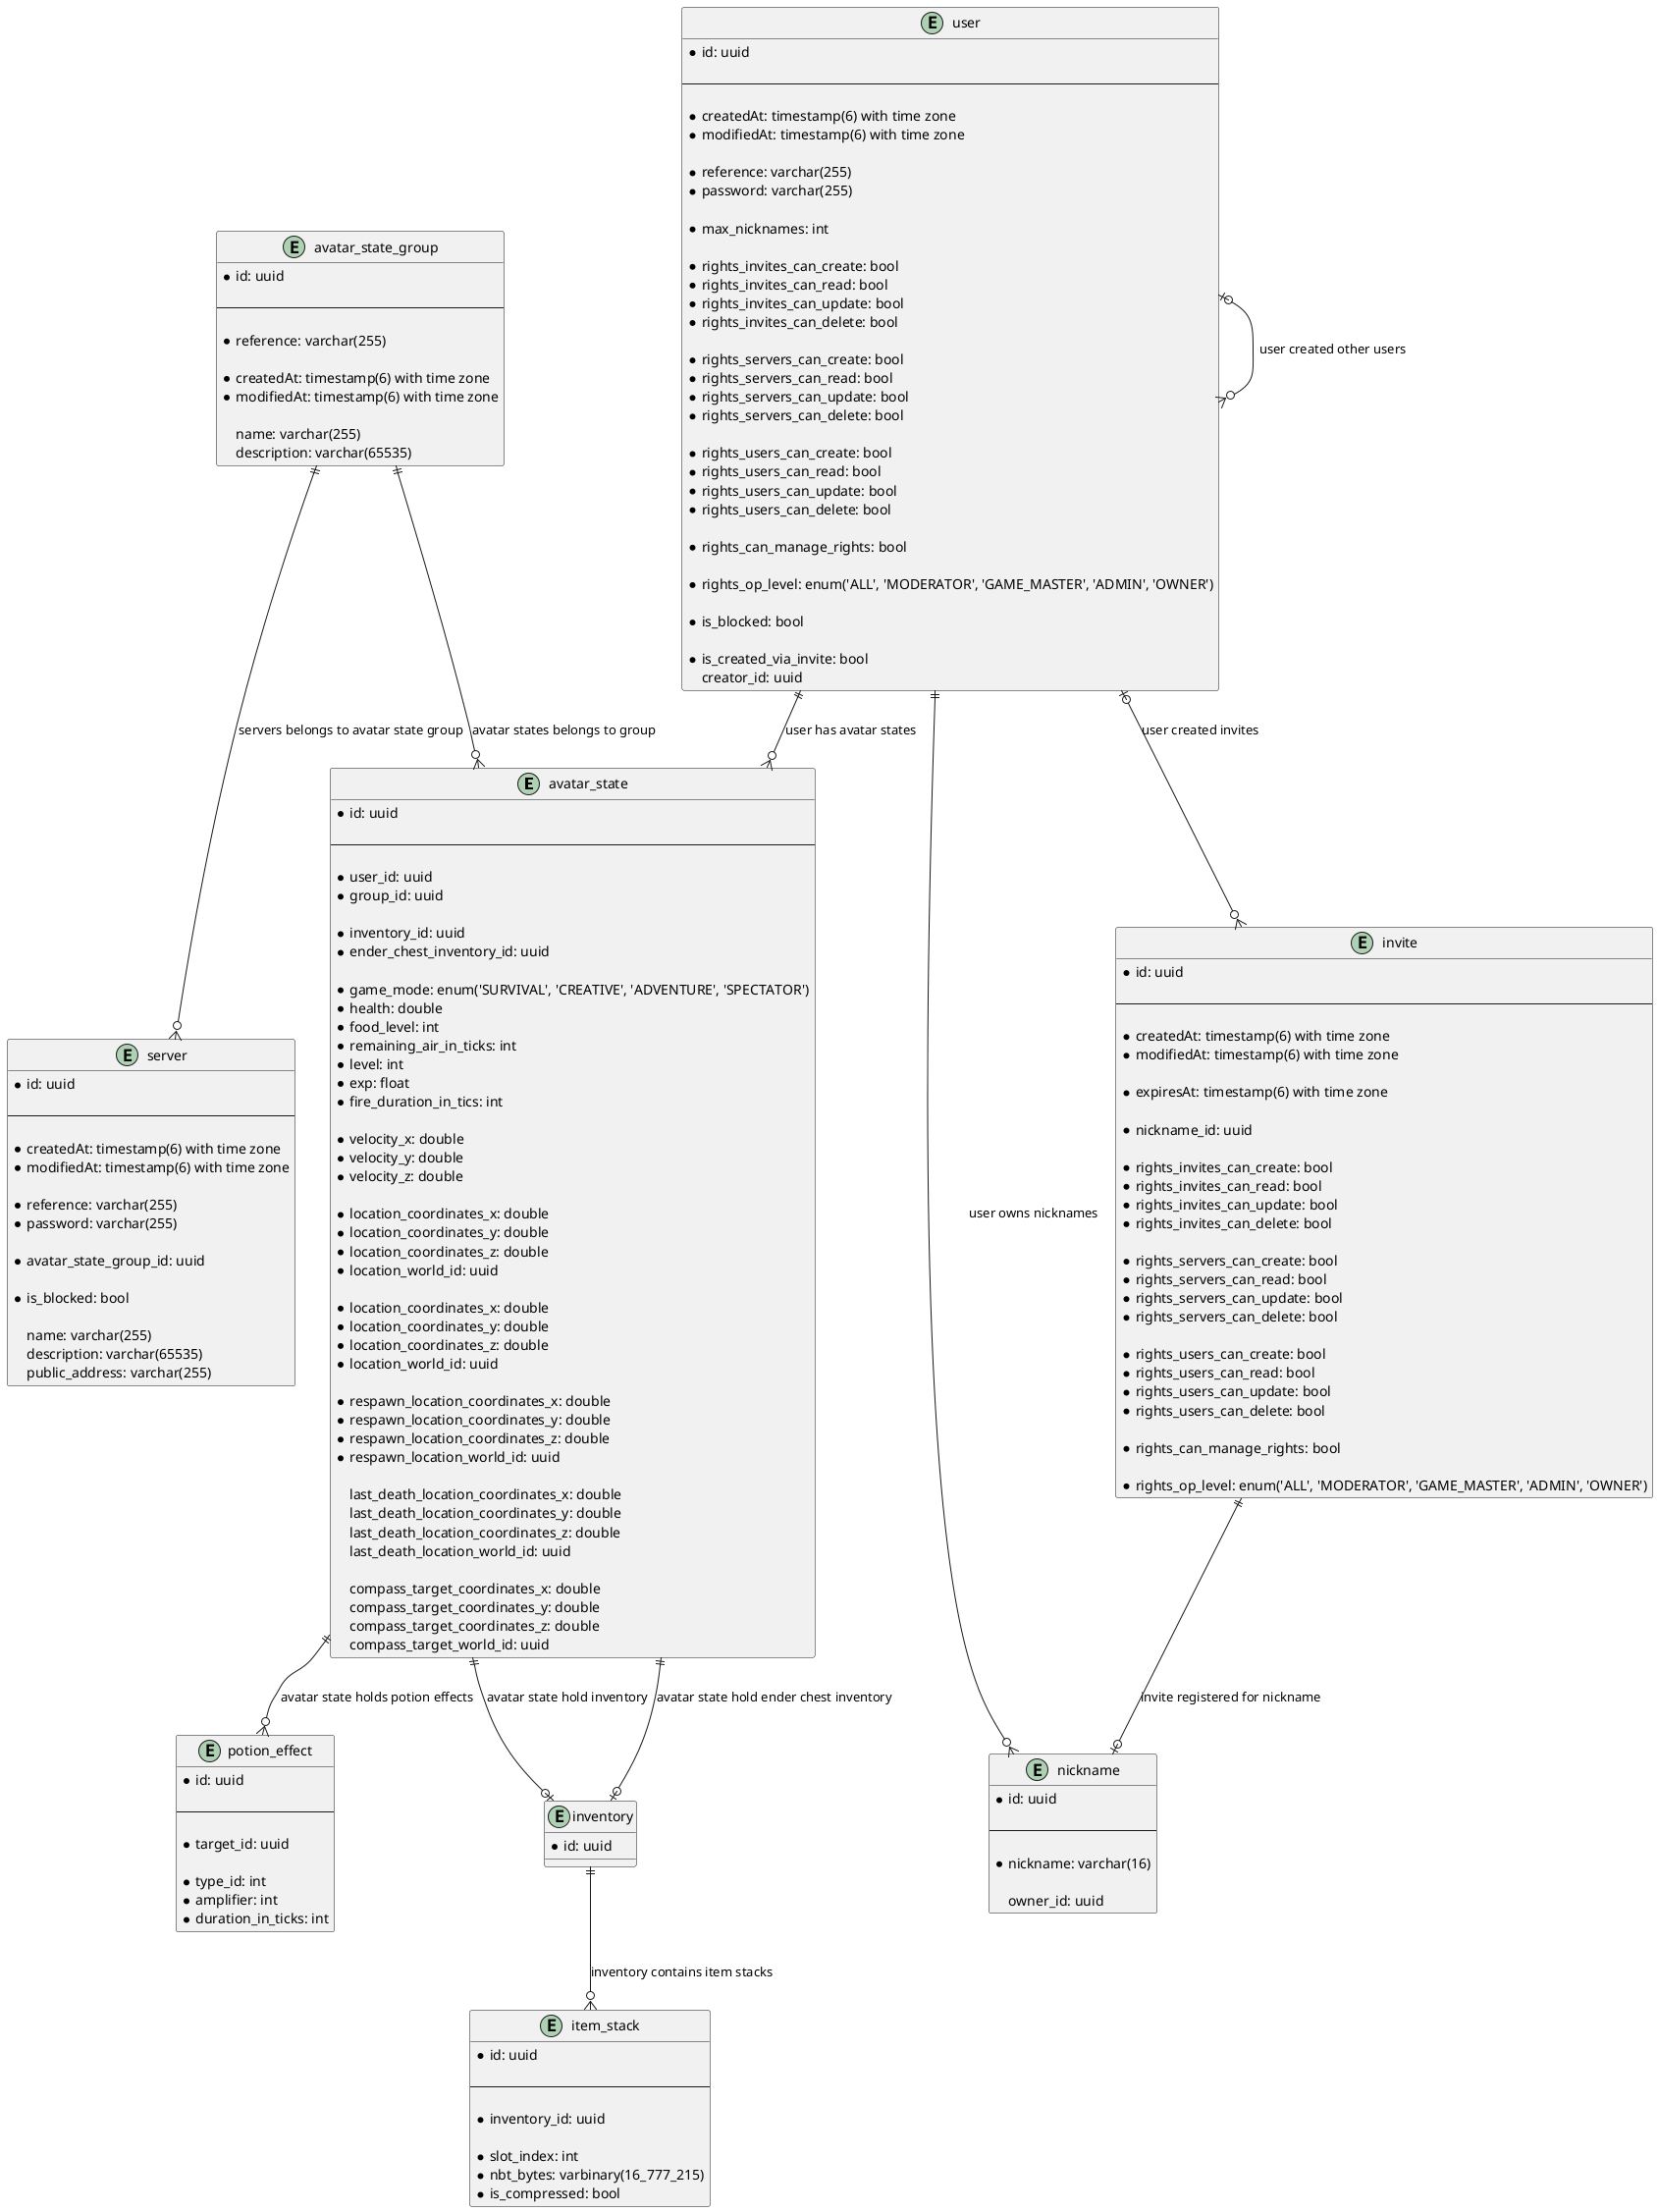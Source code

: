 @startuml

entity avatar_state {
    * id: uuid

    --

    * user_id: uuid
    * group_id: uuid

    * inventory_id: uuid
    * ender_chest_inventory_id: uuid

    * game_mode: enum('SURVIVAL', 'CREATIVE', 'ADVENTURE', 'SPECTATOR')
    * health: double
    * food_level: int
    * remaining_air_in_ticks: int
    * level: int
    * exp: float
    * fire_duration_in_tics: int

    * velocity_x: double
    * velocity_y: double
    * velocity_z: double

    * location_coordinates_x: double
    * location_coordinates_y: double
    * location_coordinates_z: double
    * location_world_id: uuid

    * location_coordinates_x: double
    * location_coordinates_y: double
    * location_coordinates_z: double
    * location_world_id: uuid

    * respawn_location_coordinates_x: double
    * respawn_location_coordinates_y: double
    * respawn_location_coordinates_z: double
    * respawn_location_world_id: uuid

    last_death_location_coordinates_x: double
    last_death_location_coordinates_y: double
    last_death_location_coordinates_z: double
    last_death_location_world_id: uuid

    compass_target_coordinates_x: double
    compass_target_coordinates_y: double
    compass_target_coordinates_z: double
    compass_target_world_id: uuid
}

entity avatar_state_group {
    * id: uuid

    --

    * reference: varchar(255)

    * createdAt: timestamp(6) with time zone
    * modifiedAt: timestamp(6) with time zone

    name: varchar(255)
    description: varchar(65535)
}

entity inventory {
    * id: uuid
}

entity invite {
    * id: uuid

    --

    * createdAt: timestamp(6) with time zone
    * modifiedAt: timestamp(6) with time zone

    * expiresAt: timestamp(6) with time zone

    * nickname_id: uuid

    * rights_invites_can_create: bool
    * rights_invites_can_read: bool
    * rights_invites_can_update: bool
    * rights_invites_can_delete: bool

    * rights_servers_can_create: bool
    * rights_servers_can_read: bool
    * rights_servers_can_update: bool
    * rights_servers_can_delete: bool

    * rights_users_can_create: bool
    * rights_users_can_read: bool
    * rights_users_can_update: bool
    * rights_users_can_delete: bool

    * rights_can_manage_rights: bool

    * rights_op_level: enum('ALL', 'MODERATOR', 'GAME_MASTER', 'ADMIN', 'OWNER')
}

entity item_stack {
    * id: uuid

    --

    * inventory_id: uuid

    * slot_index: int
    * nbt_bytes: varbinary(16_777_215)
    * is_compressed: bool
}

entity nickname {
    * id: uuid

    --

    * nickname: varchar(16)

    owner_id: uuid
}

entity potion_effect {
    * id: uuid

    --

    * target_id: uuid

    * type_id: int
    * amplifier: int
    * duration_in_ticks: int
}

entity server {
    * id: uuid

    --

    * createdAt: timestamp(6) with time zone
    * modifiedAt: timestamp(6) with time zone

    * reference: varchar(255)
    * password: varchar(255)

    * avatar_state_group_id: uuid

    * is_blocked: bool

    name: varchar(255)
    description: varchar(65535)
    public_address: varchar(255)
}

entity user {
    * id: uuid

    --

    * createdAt: timestamp(6) with time zone
    * modifiedAt: timestamp(6) with time zone

    * reference: varchar(255)
    * password: varchar(255)

    * max_nicknames: int

    * rights_invites_can_create: bool
    * rights_invites_can_read: bool
    * rights_invites_can_update: bool
    * rights_invites_can_delete: bool

    * rights_servers_can_create: bool
    * rights_servers_can_read: bool
    * rights_servers_can_update: bool
    * rights_servers_can_delete: bool

    * rights_users_can_create: bool
    * rights_users_can_read: bool
    * rights_users_can_update: bool
    * rights_users_can_delete: bool

    * rights_can_manage_rights: bool

    * rights_op_level: enum('ALL', 'MODERATOR', 'GAME_MASTER', 'ADMIN', 'OWNER')

    * is_blocked: bool

    * is_created_via_invite: bool
    creator_id: uuid
}

user |o--o{ user : user created other users
user ||--o{ nickname : user owns nicknames
user |o--o{ invite : user created invites
user ||--o{ avatar_state : user has avatar states

avatar_state_group ||--o{ avatar_state : avatar states belongs to group
avatar_state_group ||--o{ server : servers belongs to avatar state group

avatar_state ||--o{ potion_effect : avatar state holds potion effects
avatar_state ||--o| inventory : avatar state hold inventory
avatar_state ||--o| inventory : avatar state hold ender chest inventory

inventory ||--o{ item_stack : inventory contains item stacks

invite ||--o| nickname : invite registered for nickname

@enduml
